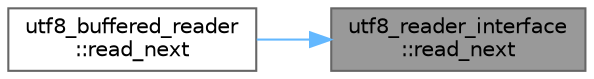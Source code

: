 digraph "utf8_reader_interface::read_next"
{
 // LATEX_PDF_SIZE
  bgcolor="transparent";
  edge [fontname=Helvetica,fontsize=10,labelfontname=Helvetica,labelfontsize=10];
  node [fontname=Helvetica,fontsize=10,shape=box,height=0.2,width=0.4];
  rankdir="RL";
  Node1 [id="Node000001",label="utf8_reader_interface\l::read_next",height=0.2,width=0.4,color="gray40", fillcolor="grey60", style="filled", fontcolor="black",tooltip=" "];
  Node1 -> Node2 [id="edge1_Node000001_Node000002",dir="back",color="steelblue1",style="solid",tooltip=" "];
  Node2 [id="Node000002",label="utf8_buffered_reader\l::read_next",height=0.2,width=0.4,color="grey40", fillcolor="white", style="filled",URL="$classutf8__buffered__reader.html#a90556ed6c36b8fa958b6515c4b932cd7",tooltip=" "];
}
